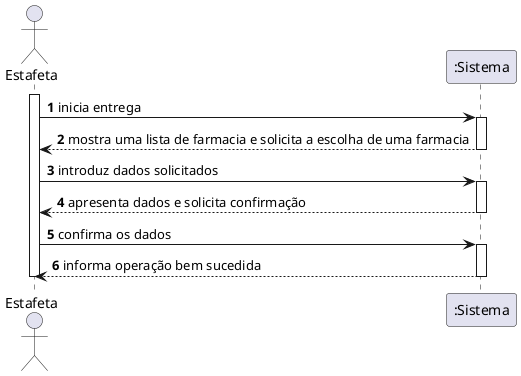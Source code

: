 @startuml
autonumber
actor "Estafeta" as EST

activate EST
EST -> ":Sistema" : inicia entrega
activate ":Sistema"
":Sistema" --> EST : mostra uma lista de farmacia e solicita a escolha de uma farmacia
deactivate ":Sistema"

EST -> ":Sistema" : introduz dados solicitados
activate ":Sistema"
":Sistema" --> EST : apresenta dados e solicita confirmação
deactivate ":Sistema"

EST -> ":Sistema" : confirma os dados
activate ":Sistema"
":Sistema" --> EST : informa operação bem sucedida
deactivate ":Sistema"

deactivate EST
@enduml